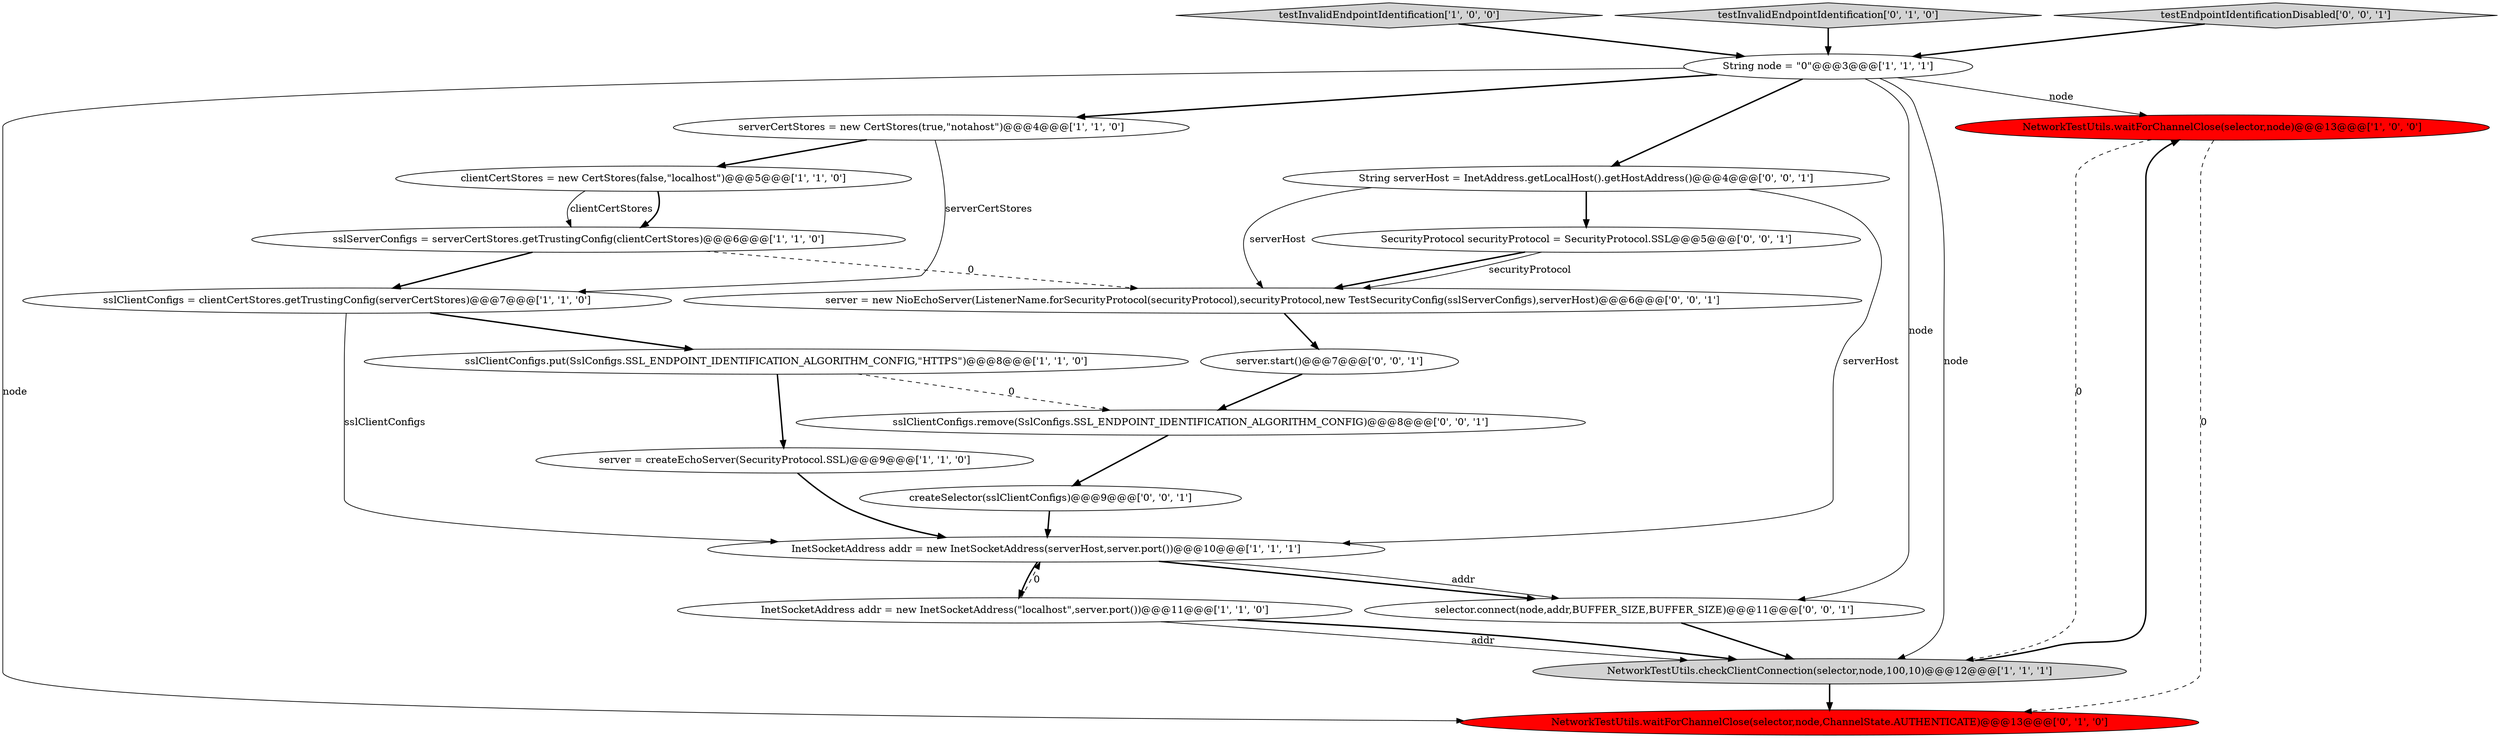 digraph {
6 [style = filled, label = "NetworkTestUtils.waitForChannelClose(selector,node)@@@13@@@['1', '0', '0']", fillcolor = red, shape = ellipse image = "AAA1AAABBB1BBB"];
3 [style = filled, label = "testInvalidEndpointIdentification['1', '0', '0']", fillcolor = lightgray, shape = diamond image = "AAA0AAABBB1BBB"];
8 [style = filled, label = "InetSocketAddress addr = new InetSocketAddress(serverHost,server.port())@@@10@@@['1', '1', '1']", fillcolor = white, shape = ellipse image = "AAA0AAABBB1BBB"];
13 [style = filled, label = "testInvalidEndpointIdentification['0', '1', '0']", fillcolor = lightgray, shape = diamond image = "AAA0AAABBB2BBB"];
14 [style = filled, label = "server = new NioEchoServer(ListenerName.forSecurityProtocol(securityProtocol),securityProtocol,new TestSecurityConfig(sslServerConfigs),serverHost)@@@6@@@['0', '0', '1']", fillcolor = white, shape = ellipse image = "AAA0AAABBB3BBB"];
10 [style = filled, label = "sslServerConfigs = serverCertStores.getTrustingConfig(clientCertStores)@@@6@@@['1', '1', '0']", fillcolor = white, shape = ellipse image = "AAA0AAABBB1BBB"];
2 [style = filled, label = "InetSocketAddress addr = new InetSocketAddress(\"localhost\",server.port())@@@11@@@['1', '1', '0']", fillcolor = white, shape = ellipse image = "AAA0AAABBB1BBB"];
4 [style = filled, label = "sslClientConfigs.put(SslConfigs.SSL_ENDPOINT_IDENTIFICATION_ALGORITHM_CONFIG,\"HTTPS\")@@@8@@@['1', '1', '0']", fillcolor = white, shape = ellipse image = "AAA0AAABBB1BBB"];
9 [style = filled, label = "String node = \"0\"@@@3@@@['1', '1', '1']", fillcolor = white, shape = ellipse image = "AAA0AAABBB1BBB"];
16 [style = filled, label = "String serverHost = InetAddress.getLocalHost().getHostAddress()@@@4@@@['0', '0', '1']", fillcolor = white, shape = ellipse image = "AAA0AAABBB3BBB"];
12 [style = filled, label = "NetworkTestUtils.waitForChannelClose(selector,node,ChannelState.AUTHENTICATE)@@@13@@@['0', '1', '0']", fillcolor = red, shape = ellipse image = "AAA1AAABBB2BBB"];
20 [style = filled, label = "testEndpointIdentificationDisabled['0', '0', '1']", fillcolor = lightgray, shape = diamond image = "AAA0AAABBB3BBB"];
5 [style = filled, label = "clientCertStores = new CertStores(false,\"localhost\")@@@5@@@['1', '1', '0']", fillcolor = white, shape = ellipse image = "AAA0AAABBB1BBB"];
0 [style = filled, label = "serverCertStores = new CertStores(true,\"notahost\")@@@4@@@['1', '1', '0']", fillcolor = white, shape = ellipse image = "AAA0AAABBB1BBB"];
17 [style = filled, label = "sslClientConfigs.remove(SslConfigs.SSL_ENDPOINT_IDENTIFICATION_ALGORITHM_CONFIG)@@@8@@@['0', '0', '1']", fillcolor = white, shape = ellipse image = "AAA0AAABBB3BBB"];
7 [style = filled, label = "NetworkTestUtils.checkClientConnection(selector,node,100,10)@@@12@@@['1', '1', '1']", fillcolor = lightgray, shape = ellipse image = "AAA0AAABBB1BBB"];
18 [style = filled, label = "selector.connect(node,addr,BUFFER_SIZE,BUFFER_SIZE)@@@11@@@['0', '0', '1']", fillcolor = white, shape = ellipse image = "AAA0AAABBB3BBB"];
11 [style = filled, label = "sslClientConfigs = clientCertStores.getTrustingConfig(serverCertStores)@@@7@@@['1', '1', '0']", fillcolor = white, shape = ellipse image = "AAA0AAABBB1BBB"];
15 [style = filled, label = "createSelector(sslClientConfigs)@@@9@@@['0', '0', '1']", fillcolor = white, shape = ellipse image = "AAA0AAABBB3BBB"];
19 [style = filled, label = "SecurityProtocol securityProtocol = SecurityProtocol.SSL@@@5@@@['0', '0', '1']", fillcolor = white, shape = ellipse image = "AAA0AAABBB3BBB"];
1 [style = filled, label = "server = createEchoServer(SecurityProtocol.SSL)@@@9@@@['1', '1', '0']", fillcolor = white, shape = ellipse image = "AAA0AAABBB1BBB"];
21 [style = filled, label = "server.start()@@@7@@@['0', '0', '1']", fillcolor = white, shape = ellipse image = "AAA0AAABBB3BBB"];
5->10 [style = bold, label=""];
1->8 [style = bold, label=""];
9->0 [style = bold, label=""];
4->17 [style = dashed, label="0"];
20->9 [style = bold, label=""];
7->12 [style = bold, label=""];
8->18 [style = bold, label=""];
6->7 [style = dashed, label="0"];
11->4 [style = bold, label=""];
16->14 [style = solid, label="serverHost"];
11->8 [style = solid, label="sslClientConfigs"];
5->10 [style = solid, label="clientCertStores"];
8->18 [style = solid, label="addr"];
16->19 [style = bold, label=""];
2->8 [style = dashed, label="0"];
9->6 [style = solid, label="node"];
9->16 [style = bold, label=""];
6->12 [style = dashed, label="0"];
2->7 [style = solid, label="addr"];
3->9 [style = bold, label=""];
16->8 [style = solid, label="serverHost"];
19->14 [style = bold, label=""];
19->14 [style = solid, label="securityProtocol"];
8->2 [style = bold, label=""];
9->12 [style = solid, label="node"];
9->18 [style = solid, label="node"];
7->6 [style = bold, label=""];
17->15 [style = bold, label=""];
4->1 [style = bold, label=""];
13->9 [style = bold, label=""];
2->7 [style = bold, label=""];
18->7 [style = bold, label=""];
0->11 [style = solid, label="serverCertStores"];
21->17 [style = bold, label=""];
15->8 [style = bold, label=""];
14->21 [style = bold, label=""];
10->14 [style = dashed, label="0"];
9->7 [style = solid, label="node"];
0->5 [style = bold, label=""];
10->11 [style = bold, label=""];
}
